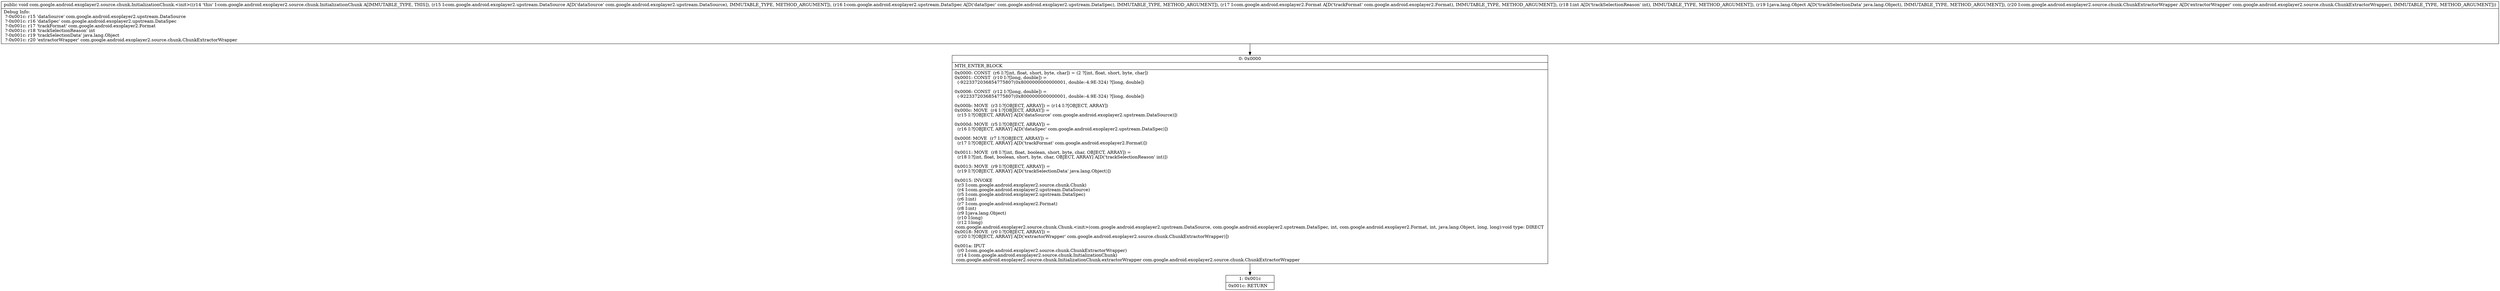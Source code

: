 digraph "CFG forcom.google.android.exoplayer2.source.chunk.InitializationChunk.\<init\>(Lcom\/google\/android\/exoplayer2\/upstream\/DataSource;Lcom\/google\/android\/exoplayer2\/upstream\/DataSpec;Lcom\/google\/android\/exoplayer2\/Format;ILjava\/lang\/Object;Lcom\/google\/android\/exoplayer2\/source\/chunk\/ChunkExtractorWrapper;)V" {
Node_0 [shape=record,label="{0\:\ 0x0000|MTH_ENTER_BLOCK\l|0x0000: CONST  (r6 I:?[int, float, short, byte, char]) = (2 ?[int, float, short, byte, char]) \l0x0001: CONST  (r10 I:?[long, double]) = \l  (\-9223372036854775807(0x8000000000000001, double:\-4.9E\-324) ?[long, double])\l \l0x0006: CONST  (r12 I:?[long, double]) = \l  (\-9223372036854775807(0x8000000000000001, double:\-4.9E\-324) ?[long, double])\l \l0x000b: MOVE  (r3 I:?[OBJECT, ARRAY]) = (r14 I:?[OBJECT, ARRAY]) \l0x000c: MOVE  (r4 I:?[OBJECT, ARRAY]) = \l  (r15 I:?[OBJECT, ARRAY] A[D('dataSource' com.google.android.exoplayer2.upstream.DataSource)])\l \l0x000d: MOVE  (r5 I:?[OBJECT, ARRAY]) = \l  (r16 I:?[OBJECT, ARRAY] A[D('dataSpec' com.google.android.exoplayer2.upstream.DataSpec)])\l \l0x000f: MOVE  (r7 I:?[OBJECT, ARRAY]) = \l  (r17 I:?[OBJECT, ARRAY] A[D('trackFormat' com.google.android.exoplayer2.Format)])\l \l0x0011: MOVE  (r8 I:?[int, float, boolean, short, byte, char, OBJECT, ARRAY]) = \l  (r18 I:?[int, float, boolean, short, byte, char, OBJECT, ARRAY] A[D('trackSelectionReason' int)])\l \l0x0013: MOVE  (r9 I:?[OBJECT, ARRAY]) = \l  (r19 I:?[OBJECT, ARRAY] A[D('trackSelectionData' java.lang.Object)])\l \l0x0015: INVOKE  \l  (r3 I:com.google.android.exoplayer2.source.chunk.Chunk)\l  (r4 I:com.google.android.exoplayer2.upstream.DataSource)\l  (r5 I:com.google.android.exoplayer2.upstream.DataSpec)\l  (r6 I:int)\l  (r7 I:com.google.android.exoplayer2.Format)\l  (r8 I:int)\l  (r9 I:java.lang.Object)\l  (r10 I:long)\l  (r12 I:long)\l com.google.android.exoplayer2.source.chunk.Chunk.\<init\>(com.google.android.exoplayer2.upstream.DataSource, com.google.android.exoplayer2.upstream.DataSpec, int, com.google.android.exoplayer2.Format, int, java.lang.Object, long, long):void type: DIRECT \l0x0018: MOVE  (r0 I:?[OBJECT, ARRAY]) = \l  (r20 I:?[OBJECT, ARRAY] A[D('extractorWrapper' com.google.android.exoplayer2.source.chunk.ChunkExtractorWrapper)])\l \l0x001a: IPUT  \l  (r0 I:com.google.android.exoplayer2.source.chunk.ChunkExtractorWrapper)\l  (r14 I:com.google.android.exoplayer2.source.chunk.InitializationChunk)\l com.google.android.exoplayer2.source.chunk.InitializationChunk.extractorWrapper com.google.android.exoplayer2.source.chunk.ChunkExtractorWrapper \l}"];
Node_1 [shape=record,label="{1\:\ 0x001c|0x001c: RETURN   \l}"];
MethodNode[shape=record,label="{public void com.google.android.exoplayer2.source.chunk.InitializationChunk.\<init\>((r14 'this' I:com.google.android.exoplayer2.source.chunk.InitializationChunk A[IMMUTABLE_TYPE, THIS]), (r15 I:com.google.android.exoplayer2.upstream.DataSource A[D('dataSource' com.google.android.exoplayer2.upstream.DataSource), IMMUTABLE_TYPE, METHOD_ARGUMENT]), (r16 I:com.google.android.exoplayer2.upstream.DataSpec A[D('dataSpec' com.google.android.exoplayer2.upstream.DataSpec), IMMUTABLE_TYPE, METHOD_ARGUMENT]), (r17 I:com.google.android.exoplayer2.Format A[D('trackFormat' com.google.android.exoplayer2.Format), IMMUTABLE_TYPE, METHOD_ARGUMENT]), (r18 I:int A[D('trackSelectionReason' int), IMMUTABLE_TYPE, METHOD_ARGUMENT]), (r19 I:java.lang.Object A[D('trackSelectionData' java.lang.Object), IMMUTABLE_TYPE, METHOD_ARGUMENT]), (r20 I:com.google.android.exoplayer2.source.chunk.ChunkExtractorWrapper A[D('extractorWrapper' com.google.android.exoplayer2.source.chunk.ChunkExtractorWrapper), IMMUTABLE_TYPE, METHOD_ARGUMENT]))  | Debug Info:\l  ?\-0x001c: r15 'dataSource' com.google.android.exoplayer2.upstream.DataSource\l  ?\-0x001c: r16 'dataSpec' com.google.android.exoplayer2.upstream.DataSpec\l  ?\-0x001c: r17 'trackFormat' com.google.android.exoplayer2.Format\l  ?\-0x001c: r18 'trackSelectionReason' int\l  ?\-0x001c: r19 'trackSelectionData' java.lang.Object\l  ?\-0x001c: r20 'extractorWrapper' com.google.android.exoplayer2.source.chunk.ChunkExtractorWrapper\l}"];
MethodNode -> Node_0;
Node_0 -> Node_1;
}

